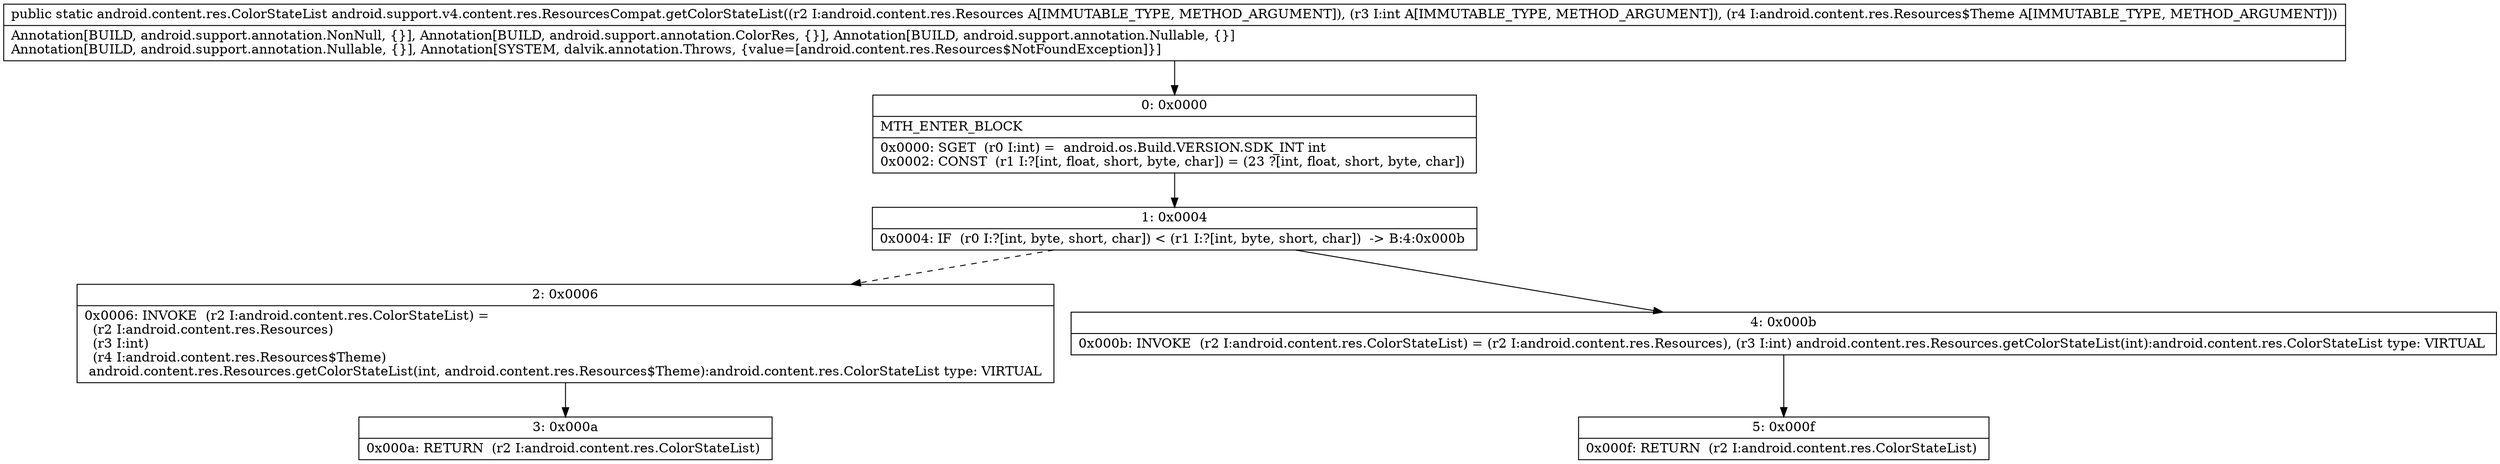 digraph "CFG forandroid.support.v4.content.res.ResourcesCompat.getColorStateList(Landroid\/content\/res\/Resources;ILandroid\/content\/res\/Resources$Theme;)Landroid\/content\/res\/ColorStateList;" {
Node_0 [shape=record,label="{0\:\ 0x0000|MTH_ENTER_BLOCK\l|0x0000: SGET  (r0 I:int) =  android.os.Build.VERSION.SDK_INT int \l0x0002: CONST  (r1 I:?[int, float, short, byte, char]) = (23 ?[int, float, short, byte, char]) \l}"];
Node_1 [shape=record,label="{1\:\ 0x0004|0x0004: IF  (r0 I:?[int, byte, short, char]) \< (r1 I:?[int, byte, short, char])  \-\> B:4:0x000b \l}"];
Node_2 [shape=record,label="{2\:\ 0x0006|0x0006: INVOKE  (r2 I:android.content.res.ColorStateList) = \l  (r2 I:android.content.res.Resources)\l  (r3 I:int)\l  (r4 I:android.content.res.Resources$Theme)\l android.content.res.Resources.getColorStateList(int, android.content.res.Resources$Theme):android.content.res.ColorStateList type: VIRTUAL \l}"];
Node_3 [shape=record,label="{3\:\ 0x000a|0x000a: RETURN  (r2 I:android.content.res.ColorStateList) \l}"];
Node_4 [shape=record,label="{4\:\ 0x000b|0x000b: INVOKE  (r2 I:android.content.res.ColorStateList) = (r2 I:android.content.res.Resources), (r3 I:int) android.content.res.Resources.getColorStateList(int):android.content.res.ColorStateList type: VIRTUAL \l}"];
Node_5 [shape=record,label="{5\:\ 0x000f|0x000f: RETURN  (r2 I:android.content.res.ColorStateList) \l}"];
MethodNode[shape=record,label="{public static android.content.res.ColorStateList android.support.v4.content.res.ResourcesCompat.getColorStateList((r2 I:android.content.res.Resources A[IMMUTABLE_TYPE, METHOD_ARGUMENT]), (r3 I:int A[IMMUTABLE_TYPE, METHOD_ARGUMENT]), (r4 I:android.content.res.Resources$Theme A[IMMUTABLE_TYPE, METHOD_ARGUMENT]))  | Annotation[BUILD, android.support.annotation.NonNull, \{\}], Annotation[BUILD, android.support.annotation.ColorRes, \{\}], Annotation[BUILD, android.support.annotation.Nullable, \{\}]\lAnnotation[BUILD, android.support.annotation.Nullable, \{\}], Annotation[SYSTEM, dalvik.annotation.Throws, \{value=[android.content.res.Resources$NotFoundException]\}]\l}"];
MethodNode -> Node_0;
Node_0 -> Node_1;
Node_1 -> Node_2[style=dashed];
Node_1 -> Node_4;
Node_2 -> Node_3;
Node_4 -> Node_5;
}

